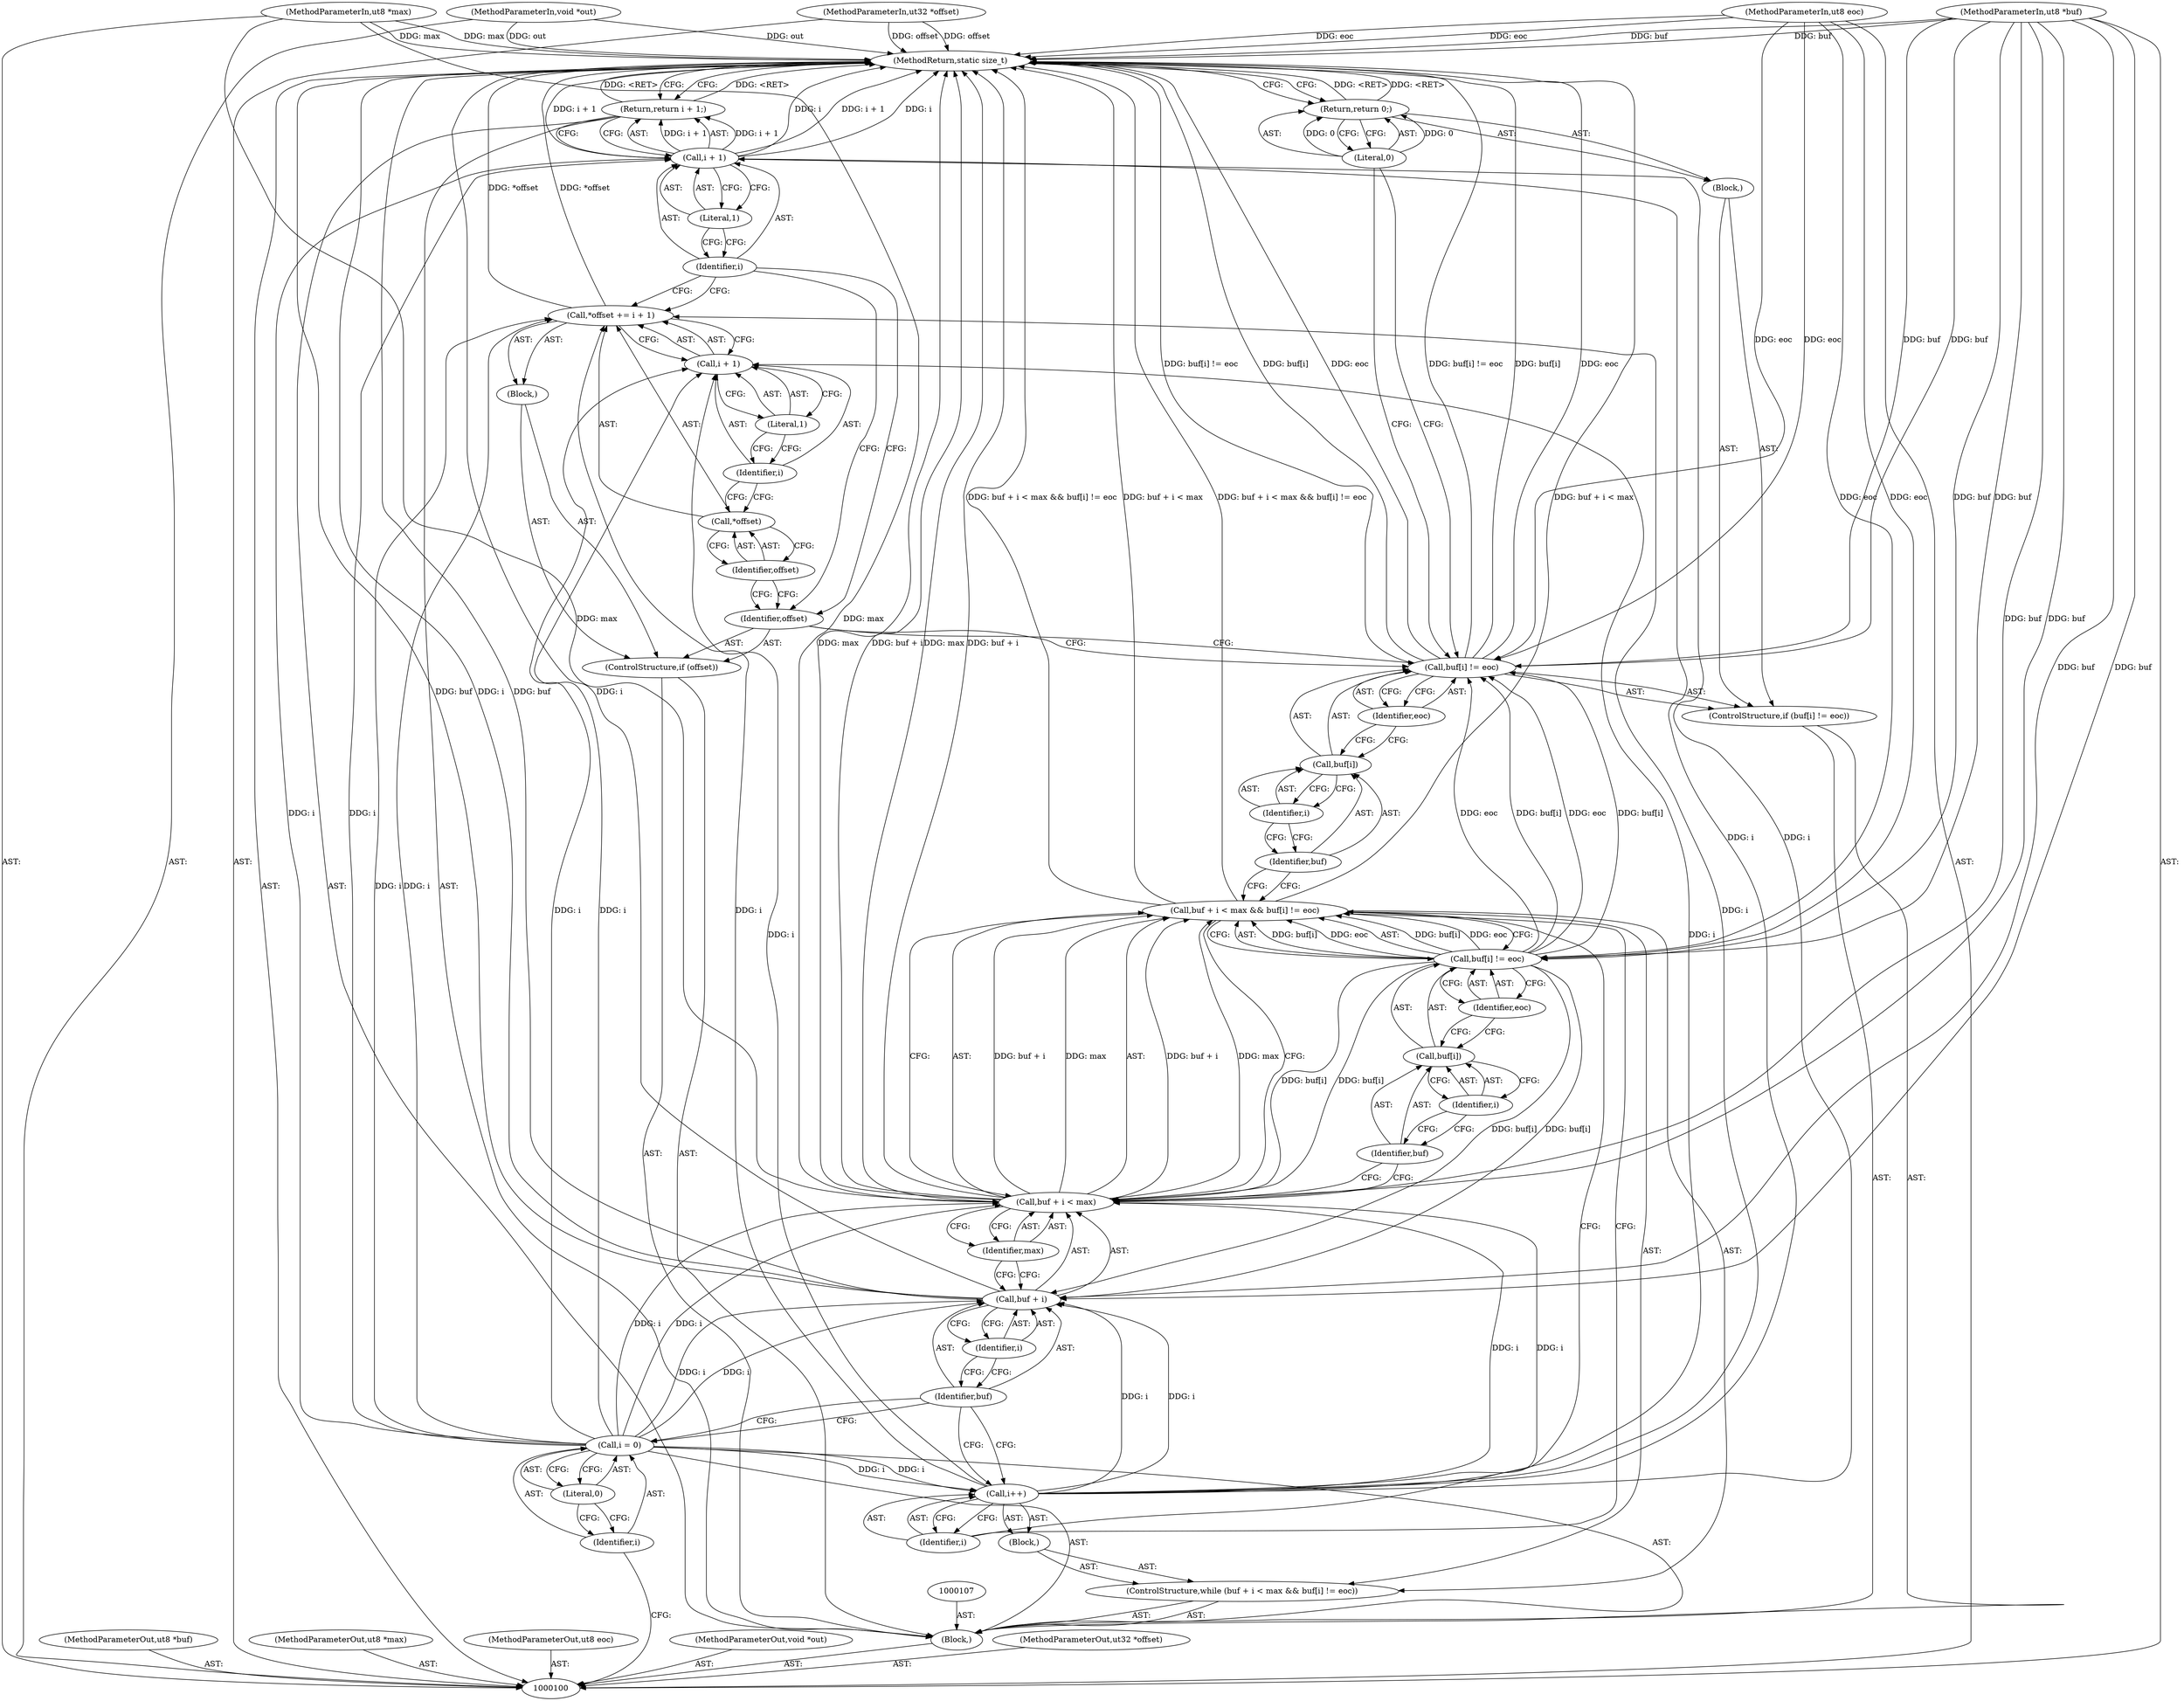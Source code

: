 digraph "0_radare2_d2632f6483a3ceb5d8e0a5fb11142c51c43978b4" {
"1000148" [label="(MethodReturn,static size_t)"];
"1000101" [label="(MethodParameterIn,ut8 *buf)"];
"1000201" [label="(MethodParameterOut,ut8 *buf)"];
"1000102" [label="(MethodParameterIn,ut8 *max)"];
"1000202" [label="(MethodParameterOut,ut8 *max)"];
"1000103" [label="(MethodParameterIn,ut8 eoc)"];
"1000203" [label="(MethodParameterOut,ut8 eoc)"];
"1000104" [label="(MethodParameterIn,void *out)"];
"1000204" [label="(MethodParameterOut,void *out)"];
"1000105" [label="(MethodParameterIn,ut32 *offset)"];
"1000205" [label="(MethodParameterOut,ut32 *offset)"];
"1000106" [label="(Block,)"];
"1000141" [label="(Call,i + 1)"];
"1000142" [label="(Identifier,i)"];
"1000143" [label="(Literal,1)"];
"1000138" [label="(Call,*offset += i + 1)"];
"1000139" [label="(Call,*offset)"];
"1000140" [label="(Identifier,offset)"];
"1000144" [label="(Return,return i + 1;)"];
"1000147" [label="(Literal,1)"];
"1000145" [label="(Call,i + 1)"];
"1000146" [label="(Identifier,i)"];
"1000110" [label="(Literal,0)"];
"1000108" [label="(Call,i = 0)"];
"1000109" [label="(Identifier,i)"];
"1000116" [label="(Identifier,i)"];
"1000117" [label="(Identifier,max)"];
"1000111" [label="(ControlStructure,while (buf + i < max && buf[i] != eoc))"];
"1000118" [label="(Call,buf[i] != eoc)"];
"1000119" [label="(Call,buf[i])"];
"1000120" [label="(Identifier,buf)"];
"1000121" [label="(Identifier,i)"];
"1000122" [label="(Identifier,eoc)"];
"1000123" [label="(Block,)"];
"1000112" [label="(Call,buf + i < max && buf[i] != eoc)"];
"1000113" [label="(Call,buf + i < max)"];
"1000114" [label="(Call,buf + i)"];
"1000115" [label="(Identifier,buf)"];
"1000124" [label="(Call,i++)"];
"1000125" [label="(Identifier,i)"];
"1000130" [label="(Identifier,i)"];
"1000131" [label="(Identifier,eoc)"];
"1000126" [label="(ControlStructure,if (buf[i] != eoc))"];
"1000132" [label="(Block,)"];
"1000127" [label="(Call,buf[i] != eoc)"];
"1000128" [label="(Call,buf[i])"];
"1000129" [label="(Identifier,buf)"];
"1000134" [label="(Literal,0)"];
"1000133" [label="(Return,return 0;)"];
"1000135" [label="(ControlStructure,if (offset))"];
"1000137" [label="(Block,)"];
"1000136" [label="(Identifier,offset)"];
"1000148" -> "1000100"  [label="AST: "];
"1000148" -> "1000133"  [label="CFG: "];
"1000148" -> "1000144"  [label="CFG: "];
"1000144" -> "1000148"  [label="DDG: <RET>"];
"1000133" -> "1000148"  [label="DDG: <RET>"];
"1000113" -> "1000148"  [label="DDG: max"];
"1000113" -> "1000148"  [label="DDG: buf + i"];
"1000104" -> "1000148"  [label="DDG: out"];
"1000105" -> "1000148"  [label="DDG: offset"];
"1000138" -> "1000148"  [label="DDG: *offset"];
"1000103" -> "1000148"  [label="DDG: eoc"];
"1000114" -> "1000148"  [label="DDG: buf"];
"1000114" -> "1000148"  [label="DDG: i"];
"1000127" -> "1000148"  [label="DDG: buf[i] != eoc"];
"1000127" -> "1000148"  [label="DDG: buf[i]"];
"1000127" -> "1000148"  [label="DDG: eoc"];
"1000145" -> "1000148"  [label="DDG: i + 1"];
"1000145" -> "1000148"  [label="DDG: i"];
"1000102" -> "1000148"  [label="DDG: max"];
"1000112" -> "1000148"  [label="DDG: buf + i < max && buf[i] != eoc"];
"1000112" -> "1000148"  [label="DDG: buf + i < max"];
"1000101" -> "1000148"  [label="DDG: buf"];
"1000101" -> "1000100"  [label="AST: "];
"1000101" -> "1000148"  [label="DDG: buf"];
"1000101" -> "1000113"  [label="DDG: buf"];
"1000101" -> "1000114"  [label="DDG: buf"];
"1000101" -> "1000118"  [label="DDG: buf"];
"1000101" -> "1000127"  [label="DDG: buf"];
"1000201" -> "1000100"  [label="AST: "];
"1000102" -> "1000100"  [label="AST: "];
"1000102" -> "1000148"  [label="DDG: max"];
"1000102" -> "1000113"  [label="DDG: max"];
"1000202" -> "1000100"  [label="AST: "];
"1000103" -> "1000100"  [label="AST: "];
"1000103" -> "1000148"  [label="DDG: eoc"];
"1000103" -> "1000118"  [label="DDG: eoc"];
"1000103" -> "1000127"  [label="DDG: eoc"];
"1000203" -> "1000100"  [label="AST: "];
"1000104" -> "1000100"  [label="AST: "];
"1000104" -> "1000148"  [label="DDG: out"];
"1000204" -> "1000100"  [label="AST: "];
"1000105" -> "1000100"  [label="AST: "];
"1000105" -> "1000148"  [label="DDG: offset"];
"1000205" -> "1000100"  [label="AST: "];
"1000106" -> "1000100"  [label="AST: "];
"1000107" -> "1000106"  [label="AST: "];
"1000108" -> "1000106"  [label="AST: "];
"1000111" -> "1000106"  [label="AST: "];
"1000126" -> "1000106"  [label="AST: "];
"1000135" -> "1000106"  [label="AST: "];
"1000144" -> "1000106"  [label="AST: "];
"1000141" -> "1000138"  [label="AST: "];
"1000141" -> "1000143"  [label="CFG: "];
"1000142" -> "1000141"  [label="AST: "];
"1000143" -> "1000141"  [label="AST: "];
"1000138" -> "1000141"  [label="CFG: "];
"1000124" -> "1000141"  [label="DDG: i"];
"1000108" -> "1000141"  [label="DDG: i"];
"1000142" -> "1000141"  [label="AST: "];
"1000142" -> "1000139"  [label="CFG: "];
"1000143" -> "1000142"  [label="CFG: "];
"1000143" -> "1000141"  [label="AST: "];
"1000143" -> "1000142"  [label="CFG: "];
"1000141" -> "1000143"  [label="CFG: "];
"1000138" -> "1000137"  [label="AST: "];
"1000138" -> "1000141"  [label="CFG: "];
"1000139" -> "1000138"  [label="AST: "];
"1000141" -> "1000138"  [label="AST: "];
"1000146" -> "1000138"  [label="CFG: "];
"1000138" -> "1000148"  [label="DDG: *offset"];
"1000124" -> "1000138"  [label="DDG: i"];
"1000108" -> "1000138"  [label="DDG: i"];
"1000139" -> "1000138"  [label="AST: "];
"1000139" -> "1000140"  [label="CFG: "];
"1000140" -> "1000139"  [label="AST: "];
"1000142" -> "1000139"  [label="CFG: "];
"1000140" -> "1000139"  [label="AST: "];
"1000140" -> "1000136"  [label="CFG: "];
"1000139" -> "1000140"  [label="CFG: "];
"1000144" -> "1000106"  [label="AST: "];
"1000144" -> "1000145"  [label="CFG: "];
"1000145" -> "1000144"  [label="AST: "];
"1000148" -> "1000144"  [label="CFG: "];
"1000144" -> "1000148"  [label="DDG: <RET>"];
"1000145" -> "1000144"  [label="DDG: i + 1"];
"1000147" -> "1000145"  [label="AST: "];
"1000147" -> "1000146"  [label="CFG: "];
"1000145" -> "1000147"  [label="CFG: "];
"1000145" -> "1000144"  [label="AST: "];
"1000145" -> "1000147"  [label="CFG: "];
"1000146" -> "1000145"  [label="AST: "];
"1000147" -> "1000145"  [label="AST: "];
"1000144" -> "1000145"  [label="CFG: "];
"1000145" -> "1000148"  [label="DDG: i + 1"];
"1000145" -> "1000148"  [label="DDG: i"];
"1000145" -> "1000144"  [label="DDG: i + 1"];
"1000124" -> "1000145"  [label="DDG: i"];
"1000108" -> "1000145"  [label="DDG: i"];
"1000146" -> "1000145"  [label="AST: "];
"1000146" -> "1000138"  [label="CFG: "];
"1000146" -> "1000136"  [label="CFG: "];
"1000147" -> "1000146"  [label="CFG: "];
"1000110" -> "1000108"  [label="AST: "];
"1000110" -> "1000109"  [label="CFG: "];
"1000108" -> "1000110"  [label="CFG: "];
"1000108" -> "1000106"  [label="AST: "];
"1000108" -> "1000110"  [label="CFG: "];
"1000109" -> "1000108"  [label="AST: "];
"1000110" -> "1000108"  [label="AST: "];
"1000115" -> "1000108"  [label="CFG: "];
"1000108" -> "1000113"  [label="DDG: i"];
"1000108" -> "1000114"  [label="DDG: i"];
"1000108" -> "1000124"  [label="DDG: i"];
"1000108" -> "1000138"  [label="DDG: i"];
"1000108" -> "1000141"  [label="DDG: i"];
"1000108" -> "1000145"  [label="DDG: i"];
"1000109" -> "1000108"  [label="AST: "];
"1000109" -> "1000100"  [label="CFG: "];
"1000110" -> "1000109"  [label="CFG: "];
"1000116" -> "1000114"  [label="AST: "];
"1000116" -> "1000115"  [label="CFG: "];
"1000114" -> "1000116"  [label="CFG: "];
"1000117" -> "1000113"  [label="AST: "];
"1000117" -> "1000114"  [label="CFG: "];
"1000113" -> "1000117"  [label="CFG: "];
"1000111" -> "1000106"  [label="AST: "];
"1000112" -> "1000111"  [label="AST: "];
"1000123" -> "1000111"  [label="AST: "];
"1000118" -> "1000112"  [label="AST: "];
"1000118" -> "1000122"  [label="CFG: "];
"1000119" -> "1000118"  [label="AST: "];
"1000122" -> "1000118"  [label="AST: "];
"1000112" -> "1000118"  [label="CFG: "];
"1000118" -> "1000113"  [label="DDG: buf[i]"];
"1000118" -> "1000114"  [label="DDG: buf[i]"];
"1000118" -> "1000112"  [label="DDG: buf[i]"];
"1000118" -> "1000112"  [label="DDG: eoc"];
"1000101" -> "1000118"  [label="DDG: buf"];
"1000103" -> "1000118"  [label="DDG: eoc"];
"1000118" -> "1000127"  [label="DDG: buf[i]"];
"1000118" -> "1000127"  [label="DDG: eoc"];
"1000119" -> "1000118"  [label="AST: "];
"1000119" -> "1000121"  [label="CFG: "];
"1000120" -> "1000119"  [label="AST: "];
"1000121" -> "1000119"  [label="AST: "];
"1000122" -> "1000119"  [label="CFG: "];
"1000120" -> "1000119"  [label="AST: "];
"1000120" -> "1000113"  [label="CFG: "];
"1000121" -> "1000120"  [label="CFG: "];
"1000121" -> "1000119"  [label="AST: "];
"1000121" -> "1000120"  [label="CFG: "];
"1000119" -> "1000121"  [label="CFG: "];
"1000122" -> "1000118"  [label="AST: "];
"1000122" -> "1000119"  [label="CFG: "];
"1000118" -> "1000122"  [label="CFG: "];
"1000123" -> "1000111"  [label="AST: "];
"1000124" -> "1000123"  [label="AST: "];
"1000112" -> "1000111"  [label="AST: "];
"1000112" -> "1000113"  [label="CFG: "];
"1000112" -> "1000118"  [label="CFG: "];
"1000113" -> "1000112"  [label="AST: "];
"1000118" -> "1000112"  [label="AST: "];
"1000125" -> "1000112"  [label="CFG: "];
"1000129" -> "1000112"  [label="CFG: "];
"1000112" -> "1000148"  [label="DDG: buf + i < max && buf[i] != eoc"];
"1000112" -> "1000148"  [label="DDG: buf + i < max"];
"1000113" -> "1000112"  [label="DDG: buf + i"];
"1000113" -> "1000112"  [label="DDG: max"];
"1000118" -> "1000112"  [label="DDG: buf[i]"];
"1000118" -> "1000112"  [label="DDG: eoc"];
"1000113" -> "1000112"  [label="AST: "];
"1000113" -> "1000117"  [label="CFG: "];
"1000114" -> "1000113"  [label="AST: "];
"1000117" -> "1000113"  [label="AST: "];
"1000120" -> "1000113"  [label="CFG: "];
"1000112" -> "1000113"  [label="CFG: "];
"1000113" -> "1000148"  [label="DDG: max"];
"1000113" -> "1000148"  [label="DDG: buf + i"];
"1000113" -> "1000112"  [label="DDG: buf + i"];
"1000113" -> "1000112"  [label="DDG: max"];
"1000118" -> "1000113"  [label="DDG: buf[i]"];
"1000101" -> "1000113"  [label="DDG: buf"];
"1000124" -> "1000113"  [label="DDG: i"];
"1000108" -> "1000113"  [label="DDG: i"];
"1000102" -> "1000113"  [label="DDG: max"];
"1000114" -> "1000113"  [label="AST: "];
"1000114" -> "1000116"  [label="CFG: "];
"1000115" -> "1000114"  [label="AST: "];
"1000116" -> "1000114"  [label="AST: "];
"1000117" -> "1000114"  [label="CFG: "];
"1000114" -> "1000148"  [label="DDG: buf"];
"1000114" -> "1000148"  [label="DDG: i"];
"1000118" -> "1000114"  [label="DDG: buf[i]"];
"1000101" -> "1000114"  [label="DDG: buf"];
"1000124" -> "1000114"  [label="DDG: i"];
"1000108" -> "1000114"  [label="DDG: i"];
"1000115" -> "1000114"  [label="AST: "];
"1000115" -> "1000124"  [label="CFG: "];
"1000115" -> "1000108"  [label="CFG: "];
"1000116" -> "1000115"  [label="CFG: "];
"1000124" -> "1000123"  [label="AST: "];
"1000124" -> "1000125"  [label="CFG: "];
"1000125" -> "1000124"  [label="AST: "];
"1000115" -> "1000124"  [label="CFG: "];
"1000124" -> "1000113"  [label="DDG: i"];
"1000124" -> "1000114"  [label="DDG: i"];
"1000108" -> "1000124"  [label="DDG: i"];
"1000124" -> "1000138"  [label="DDG: i"];
"1000124" -> "1000141"  [label="DDG: i"];
"1000124" -> "1000145"  [label="DDG: i"];
"1000125" -> "1000124"  [label="AST: "];
"1000125" -> "1000112"  [label="CFG: "];
"1000124" -> "1000125"  [label="CFG: "];
"1000130" -> "1000128"  [label="AST: "];
"1000130" -> "1000129"  [label="CFG: "];
"1000128" -> "1000130"  [label="CFG: "];
"1000131" -> "1000127"  [label="AST: "];
"1000131" -> "1000128"  [label="CFG: "];
"1000127" -> "1000131"  [label="CFG: "];
"1000126" -> "1000106"  [label="AST: "];
"1000127" -> "1000126"  [label="AST: "];
"1000132" -> "1000126"  [label="AST: "];
"1000132" -> "1000126"  [label="AST: "];
"1000133" -> "1000132"  [label="AST: "];
"1000127" -> "1000126"  [label="AST: "];
"1000127" -> "1000131"  [label="CFG: "];
"1000128" -> "1000127"  [label="AST: "];
"1000131" -> "1000127"  [label="AST: "];
"1000134" -> "1000127"  [label="CFG: "];
"1000136" -> "1000127"  [label="CFG: "];
"1000127" -> "1000148"  [label="DDG: buf[i] != eoc"];
"1000127" -> "1000148"  [label="DDG: buf[i]"];
"1000127" -> "1000148"  [label="DDG: eoc"];
"1000118" -> "1000127"  [label="DDG: buf[i]"];
"1000118" -> "1000127"  [label="DDG: eoc"];
"1000101" -> "1000127"  [label="DDG: buf"];
"1000103" -> "1000127"  [label="DDG: eoc"];
"1000128" -> "1000127"  [label="AST: "];
"1000128" -> "1000130"  [label="CFG: "];
"1000129" -> "1000128"  [label="AST: "];
"1000130" -> "1000128"  [label="AST: "];
"1000131" -> "1000128"  [label="CFG: "];
"1000129" -> "1000128"  [label="AST: "];
"1000129" -> "1000112"  [label="CFG: "];
"1000130" -> "1000129"  [label="CFG: "];
"1000134" -> "1000133"  [label="AST: "];
"1000134" -> "1000127"  [label="CFG: "];
"1000133" -> "1000134"  [label="CFG: "];
"1000134" -> "1000133"  [label="DDG: 0"];
"1000133" -> "1000132"  [label="AST: "];
"1000133" -> "1000134"  [label="CFG: "];
"1000134" -> "1000133"  [label="AST: "];
"1000148" -> "1000133"  [label="CFG: "];
"1000133" -> "1000148"  [label="DDG: <RET>"];
"1000134" -> "1000133"  [label="DDG: 0"];
"1000135" -> "1000106"  [label="AST: "];
"1000136" -> "1000135"  [label="AST: "];
"1000137" -> "1000135"  [label="AST: "];
"1000137" -> "1000135"  [label="AST: "];
"1000138" -> "1000137"  [label="AST: "];
"1000136" -> "1000135"  [label="AST: "];
"1000136" -> "1000127"  [label="CFG: "];
"1000140" -> "1000136"  [label="CFG: "];
"1000146" -> "1000136"  [label="CFG: "];
}

